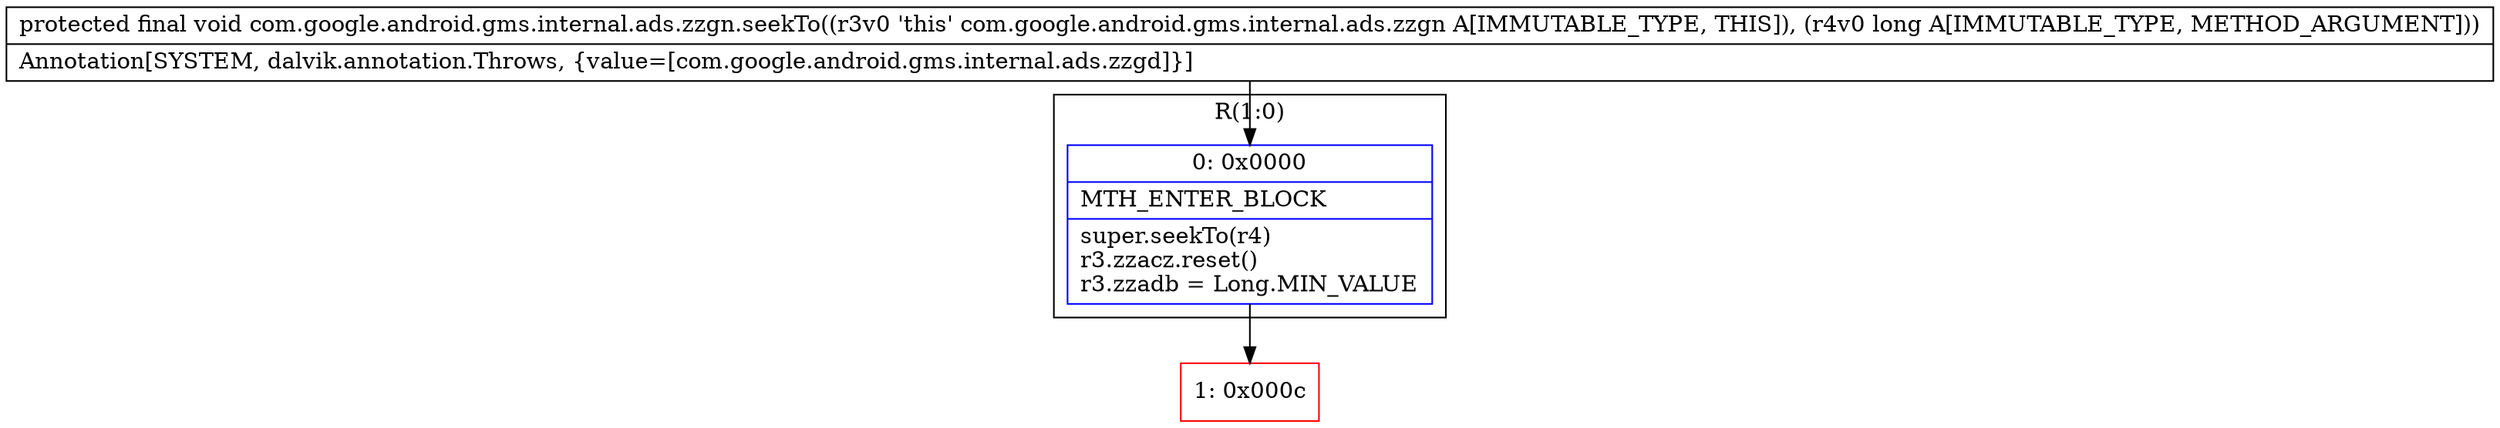 digraph "CFG forcom.google.android.gms.internal.ads.zzgn.seekTo(J)V" {
subgraph cluster_Region_738558295 {
label = "R(1:0)";
node [shape=record,color=blue];
Node_0 [shape=record,label="{0\:\ 0x0000|MTH_ENTER_BLOCK\l|super.seekTo(r4)\lr3.zzacz.reset()\lr3.zzadb = Long.MIN_VALUE\l}"];
}
Node_1 [shape=record,color=red,label="{1\:\ 0x000c}"];
MethodNode[shape=record,label="{protected final void com.google.android.gms.internal.ads.zzgn.seekTo((r3v0 'this' com.google.android.gms.internal.ads.zzgn A[IMMUTABLE_TYPE, THIS]), (r4v0 long A[IMMUTABLE_TYPE, METHOD_ARGUMENT]))  | Annotation[SYSTEM, dalvik.annotation.Throws, \{value=[com.google.android.gms.internal.ads.zzgd]\}]\l}"];
MethodNode -> Node_0;
Node_0 -> Node_1;
}

